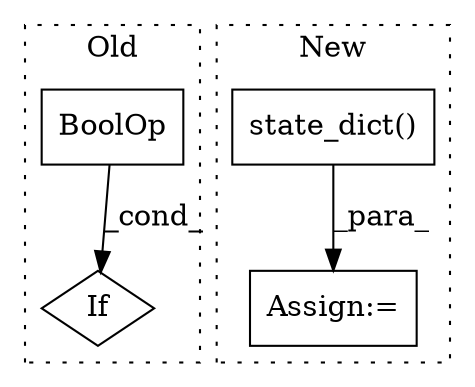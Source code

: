 digraph G {
subgraph cluster0 {
1 [label="BoolOp" a="72" s="8500" l="35" shape="box"];
4 [label="If" a="96" s="8497" l="3" shape="diamond"];
label = "Old";
style="dotted";
}
subgraph cluster1 {
2 [label="state_dict()" a="75" s="8252" l="45" shape="box"];
3 [label="Assign:=" a="68" s="8249" l="3" shape="box"];
label = "New";
style="dotted";
}
1 -> 4 [label="_cond_"];
2 -> 3 [label="_para_"];
}